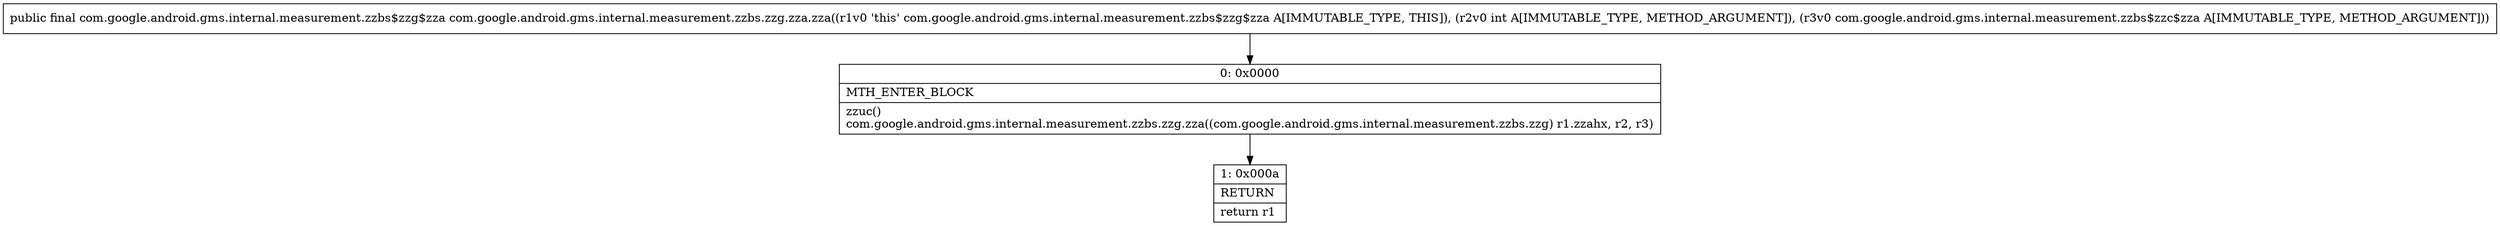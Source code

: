 digraph "CFG forcom.google.android.gms.internal.measurement.zzbs.zzg.zza.zza(ILcom\/google\/android\/gms\/internal\/measurement\/zzbs$zzc$zza;)Lcom\/google\/android\/gms\/internal\/measurement\/zzbs$zzg$zza;" {
Node_0 [shape=record,label="{0\:\ 0x0000|MTH_ENTER_BLOCK\l|zzuc()\lcom.google.android.gms.internal.measurement.zzbs.zzg.zza((com.google.android.gms.internal.measurement.zzbs.zzg) r1.zzahx, r2, r3)\l}"];
Node_1 [shape=record,label="{1\:\ 0x000a|RETURN\l|return r1\l}"];
MethodNode[shape=record,label="{public final com.google.android.gms.internal.measurement.zzbs$zzg$zza com.google.android.gms.internal.measurement.zzbs.zzg.zza.zza((r1v0 'this' com.google.android.gms.internal.measurement.zzbs$zzg$zza A[IMMUTABLE_TYPE, THIS]), (r2v0 int A[IMMUTABLE_TYPE, METHOD_ARGUMENT]), (r3v0 com.google.android.gms.internal.measurement.zzbs$zzc$zza A[IMMUTABLE_TYPE, METHOD_ARGUMENT])) }"];
MethodNode -> Node_0;
Node_0 -> Node_1;
}

